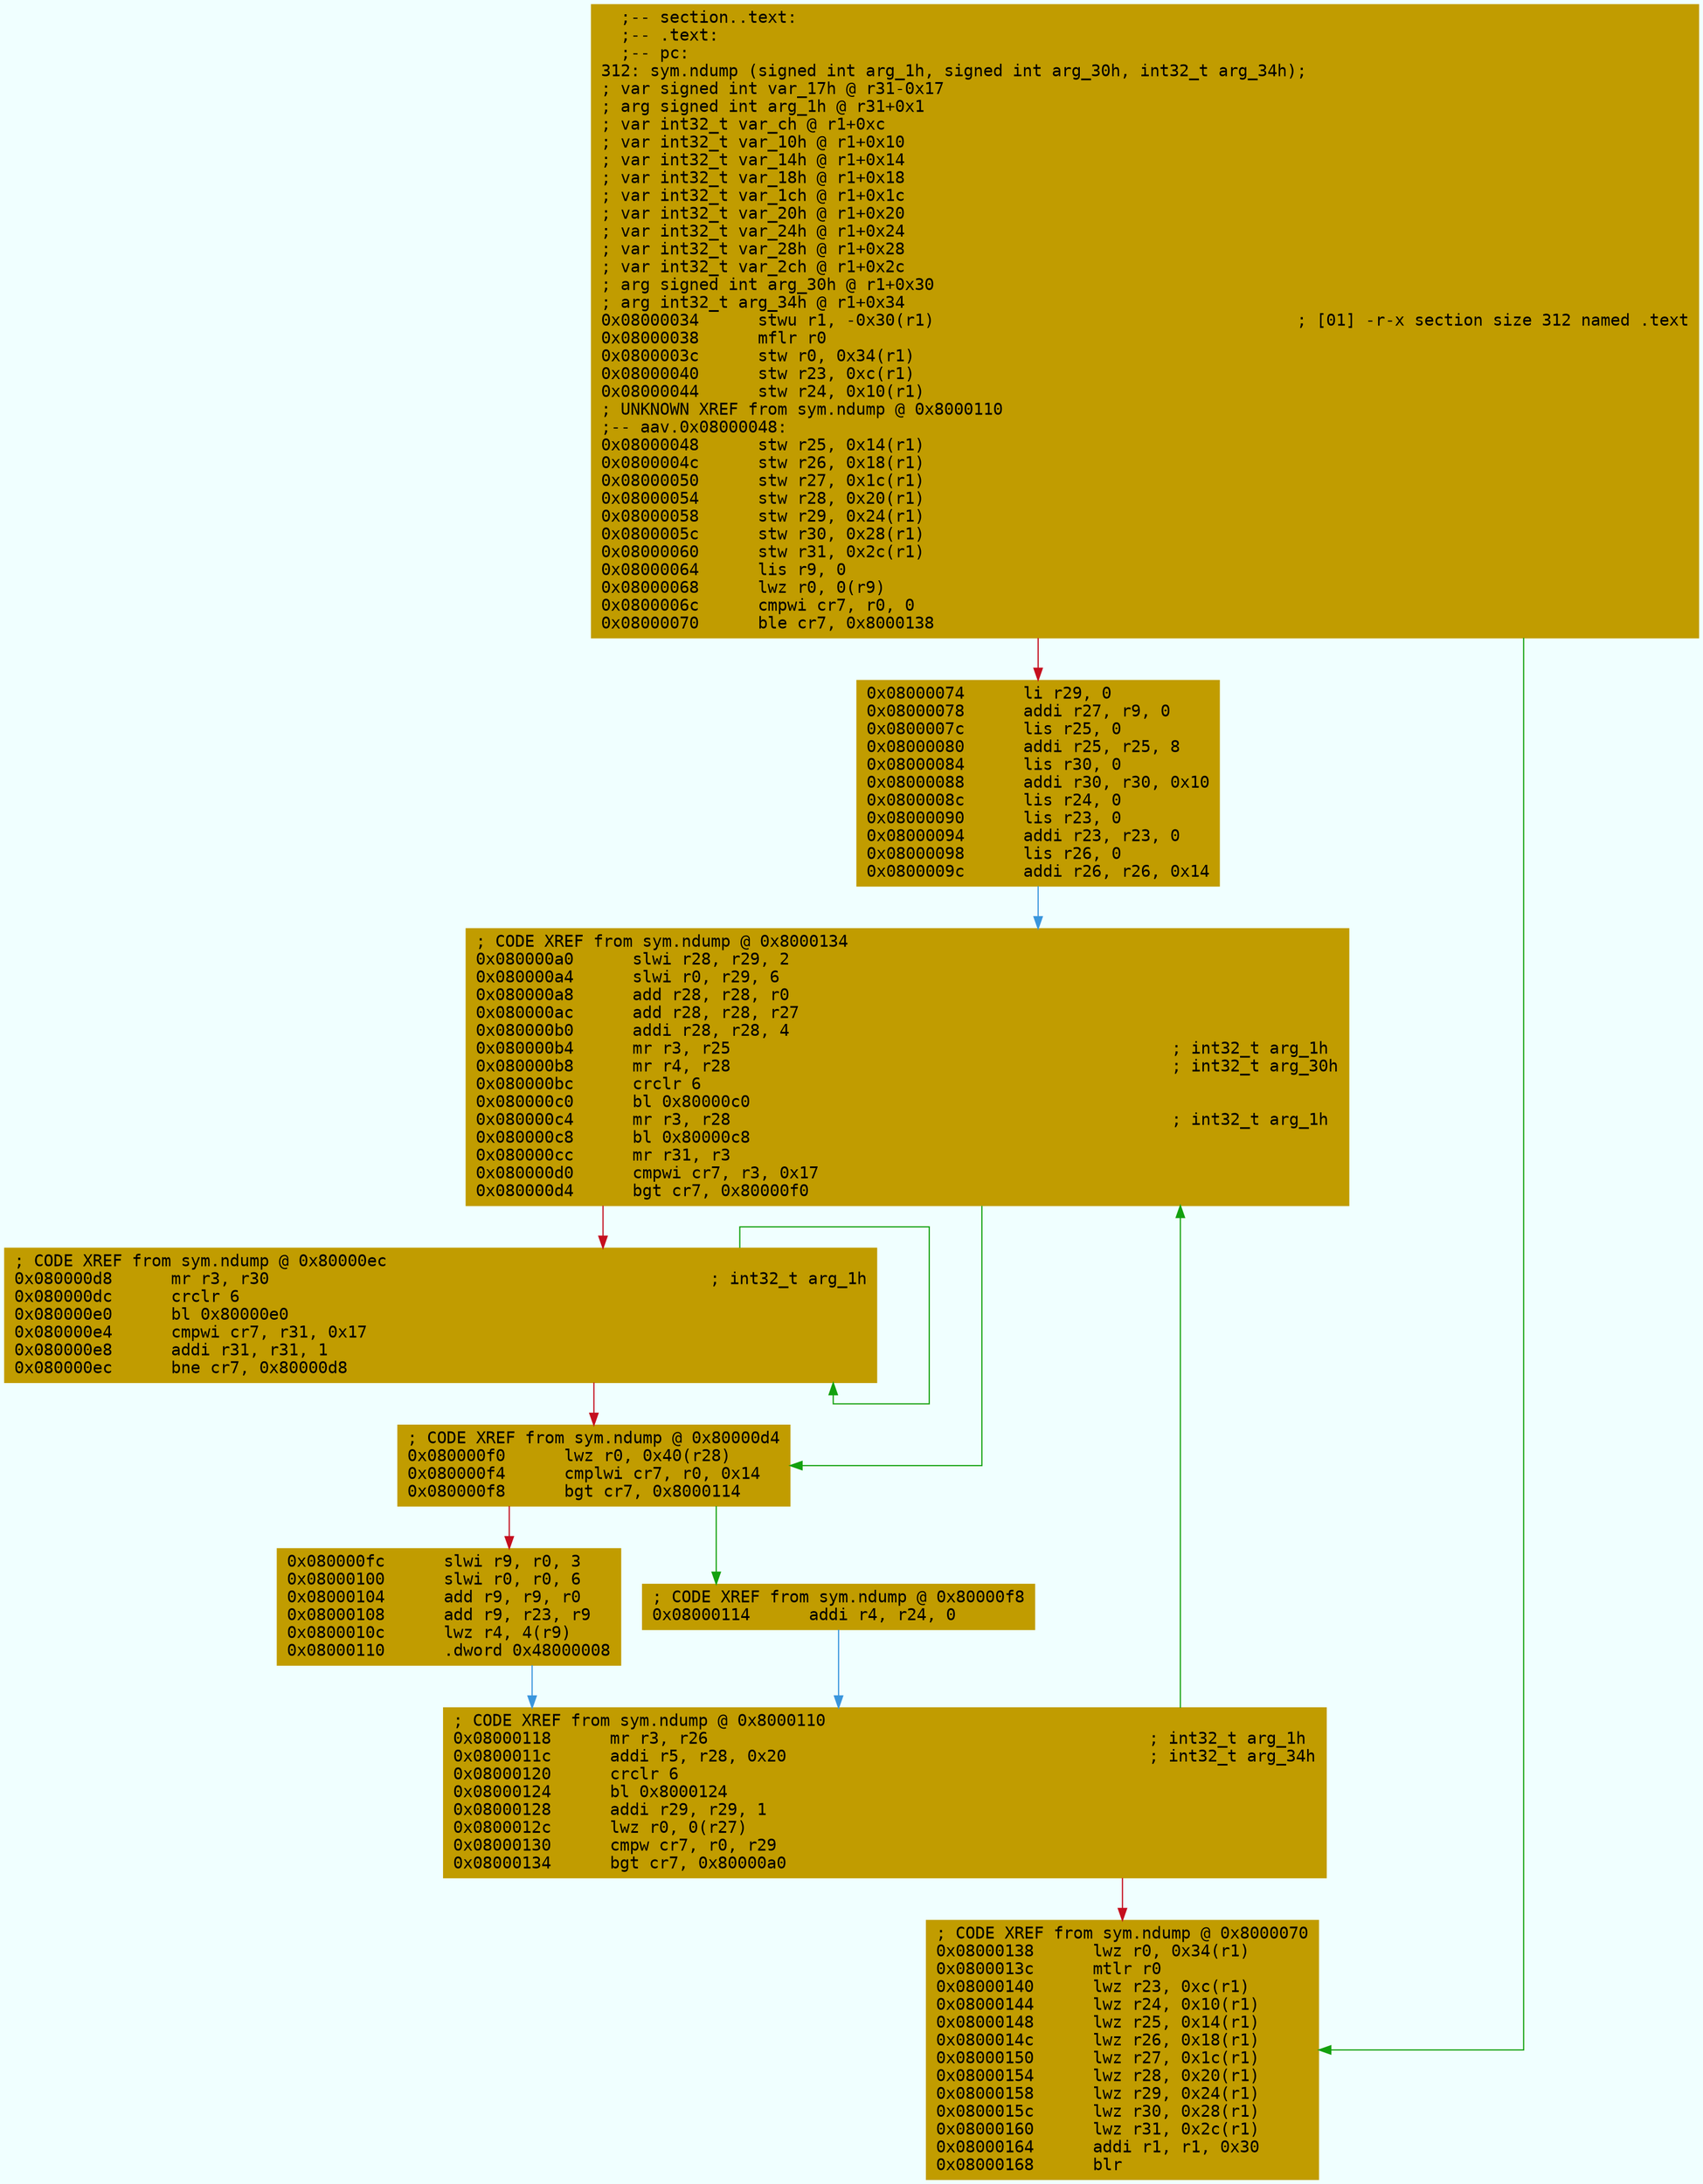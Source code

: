 digraph code {
	graph [bgcolor=azure fontsize=8 fontname="Courier" splines="ortho"];
	node [fillcolor=gray style=filled shape=box];
	edge [arrowhead="normal"];
	"0x08000034" [URL="sym.ndump/0x08000034", fillcolor="#c19c00",color="#c19c00", fontname="Courier",label="  ;-- section..text:\l  ;-- .text:\l  ;-- pc:\l312: sym.ndump (signed int arg_1h, signed int arg_30h, int32_t arg_34h);\l; var signed int var_17h @ r31-0x17\l; arg signed int arg_1h @ r31+0x1\l; var int32_t var_ch @ r1+0xc\l; var int32_t var_10h @ r1+0x10\l; var int32_t var_14h @ r1+0x14\l; var int32_t var_18h @ r1+0x18\l; var int32_t var_1ch @ r1+0x1c\l; var int32_t var_20h @ r1+0x20\l; var int32_t var_24h @ r1+0x24\l; var int32_t var_28h @ r1+0x28\l; var int32_t var_2ch @ r1+0x2c\l; arg signed int arg_30h @ r1+0x30\l; arg int32_t arg_34h @ r1+0x34\l0x08000034      stwu r1, -0x30(r1)                                     ; [01] -r-x section size 312 named .text\l0x08000038      mflr r0\l0x0800003c      stw r0, 0x34(r1)\l0x08000040      stw r23, 0xc(r1)\l0x08000044      stw r24, 0x10(r1)\l; UNKNOWN XREF from sym.ndump @ 0x8000110\l;-- aav.0x08000048:\l0x08000048      stw r25, 0x14(r1)\l0x0800004c      stw r26, 0x18(r1)\l0x08000050      stw r27, 0x1c(r1)\l0x08000054      stw r28, 0x20(r1)\l0x08000058      stw r29, 0x24(r1)\l0x0800005c      stw r30, 0x28(r1)\l0x08000060      stw r31, 0x2c(r1)\l0x08000064      lis r9, 0\l0x08000068      lwz r0, 0(r9)\l0x0800006c      cmpwi cr7, r0, 0\l0x08000070      ble cr7, 0x8000138\l"]
	"0x08000074" [URL="sym.ndump/0x08000074", fillcolor="#c19c00",color="#c19c00", fontname="Courier",label="0x08000074      li r29, 0\l0x08000078      addi r27, r9, 0\l0x0800007c      lis r25, 0\l0x08000080      addi r25, r25, 8\l0x08000084      lis r30, 0\l0x08000088      addi r30, r30, 0x10\l0x0800008c      lis r24, 0\l0x08000090      lis r23, 0\l0x08000094      addi r23, r23, 0\l0x08000098      lis r26, 0\l0x0800009c      addi r26, r26, 0x14\l"]
	"0x080000a0" [URL="sym.ndump/0x080000a0", fillcolor="#c19c00",color="#c19c00", fontname="Courier",label="; CODE XREF from sym.ndump @ 0x8000134\l0x080000a0      slwi r28, r29, 2\l0x080000a4      slwi r0, r29, 6\l0x080000a8      add r28, r28, r0\l0x080000ac      add r28, r28, r27\l0x080000b0      addi r28, r28, 4\l0x080000b4      mr r3, r25                                             ; int32_t arg_1h\l0x080000b8      mr r4, r28                                             ; int32_t arg_30h\l0x080000bc      crclr 6\l0x080000c0      bl 0x80000c0\l0x080000c4      mr r3, r28                                             ; int32_t arg_1h\l0x080000c8      bl 0x80000c8\l0x080000cc      mr r31, r3\l0x080000d0      cmpwi cr7, r3, 0x17\l0x080000d4      bgt cr7, 0x80000f0\l"]
	"0x080000d8" [URL="sym.ndump/0x080000d8", fillcolor="#c19c00",color="#c19c00", fontname="Courier",label="; CODE XREF from sym.ndump @ 0x80000ec\l0x080000d8      mr r3, r30                                             ; int32_t arg_1h\l0x080000dc      crclr 6\l0x080000e0      bl 0x80000e0\l0x080000e4      cmpwi cr7, r31, 0x17\l0x080000e8      addi r31, r31, 1\l0x080000ec      bne cr7, 0x80000d8\l"]
	"0x080000f0" [URL="sym.ndump/0x080000f0", fillcolor="#c19c00",color="#c19c00", fontname="Courier",label="; CODE XREF from sym.ndump @ 0x80000d4\l0x080000f0      lwz r0, 0x40(r28)\l0x080000f4      cmplwi cr7, r0, 0x14\l0x080000f8      bgt cr7, 0x8000114\l"]
	"0x080000fc" [URL="sym.ndump/0x080000fc", fillcolor="#c19c00",color="#c19c00", fontname="Courier",label="0x080000fc      slwi r9, r0, 3\l0x08000100      slwi r0, r0, 6\l0x08000104      add r9, r9, r0\l0x08000108      add r9, r23, r9\l0x0800010c      lwz r4, 4(r9)\l0x08000110      .dword 0x48000008\l"]
	"0x08000114" [URL="sym.ndump/0x08000114", fillcolor="#c19c00",color="#c19c00", fontname="Courier",label="; CODE XREF from sym.ndump @ 0x80000f8\l0x08000114      addi r4, r24, 0\l"]
	"0x08000118" [URL="sym.ndump/0x08000118", fillcolor="#c19c00",color="#c19c00", fontname="Courier",label="; CODE XREF from sym.ndump @ 0x8000110\l0x08000118      mr r3, r26                                             ; int32_t arg_1h\l0x0800011c      addi r5, r28, 0x20                                     ; int32_t arg_34h\l0x08000120      crclr 6\l0x08000124      bl 0x8000124\l0x08000128      addi r29, r29, 1\l0x0800012c      lwz r0, 0(r27)\l0x08000130      cmpw cr7, r0, r29\l0x08000134      bgt cr7, 0x80000a0\l"]
	"0x08000138" [URL="sym.ndump/0x08000138", fillcolor="#c19c00",color="#c19c00", fontname="Courier",label="; CODE XREF from sym.ndump @ 0x8000070\l0x08000138      lwz r0, 0x34(r1)\l0x0800013c      mtlr r0\l0x08000140      lwz r23, 0xc(r1)\l0x08000144      lwz r24, 0x10(r1)\l0x08000148      lwz r25, 0x14(r1)\l0x0800014c      lwz r26, 0x18(r1)\l0x08000150      lwz r27, 0x1c(r1)\l0x08000154      lwz r28, 0x20(r1)\l0x08000158      lwz r29, 0x24(r1)\l0x0800015c      lwz r30, 0x28(r1)\l0x08000160      lwz r31, 0x2c(r1)\l0x08000164      addi r1, r1, 0x30\l0x08000168      blr\l"]
        "0x08000034" -> "0x08000138" [color="#13a10e"];
        "0x08000034" -> "0x08000074" [color="#c50f1f"];
        "0x08000074" -> "0x080000a0" [color="#3a96dd"];
        "0x080000a0" -> "0x080000f0" [color="#13a10e"];
        "0x080000a0" -> "0x080000d8" [color="#c50f1f"];
        "0x080000d8" -> "0x080000d8" [color="#13a10e"];
        "0x080000d8" -> "0x080000f0" [color="#c50f1f"];
        "0x080000f0" -> "0x08000114" [color="#13a10e"];
        "0x080000f0" -> "0x080000fc" [color="#c50f1f"];
        "0x080000fc" -> "0x08000118" [color="#3a96dd"];
        "0x08000114" -> "0x08000118" [color="#3a96dd"];
        "0x08000118" -> "0x080000a0" [color="#13a10e"];
        "0x08000118" -> "0x08000138" [color="#c50f1f"];
}
